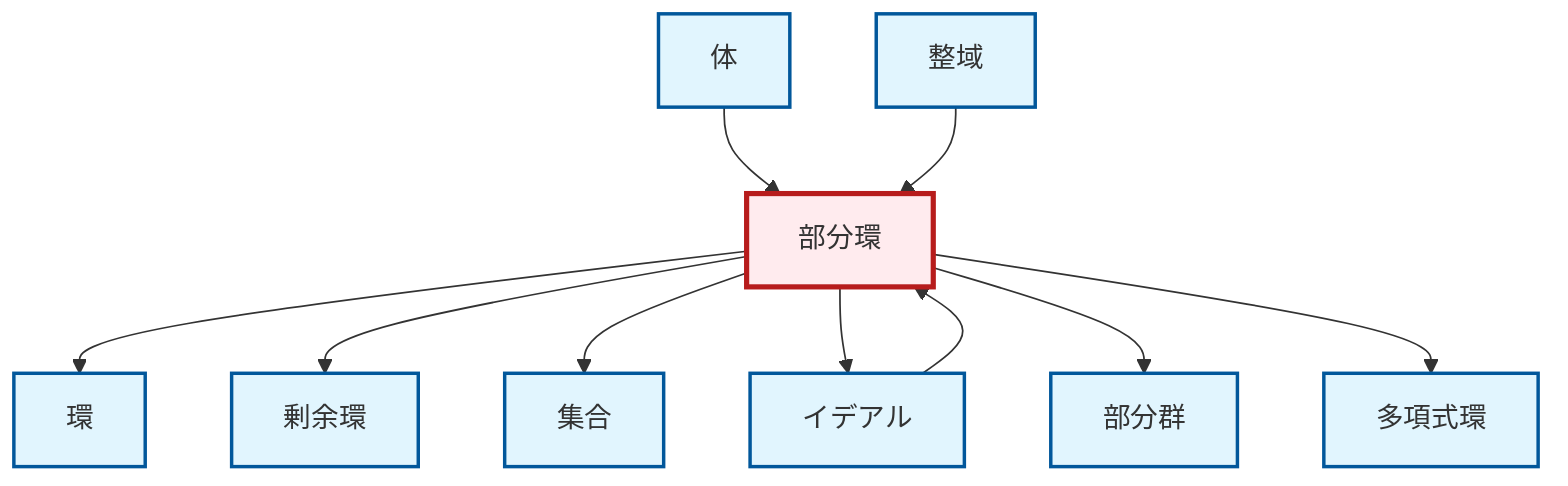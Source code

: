 graph TD
    classDef definition fill:#e1f5fe,stroke:#01579b,stroke-width:2px
    classDef theorem fill:#f3e5f5,stroke:#4a148c,stroke-width:2px
    classDef axiom fill:#fff3e0,stroke:#e65100,stroke-width:2px
    classDef example fill:#e8f5e9,stroke:#1b5e20,stroke-width:2px
    classDef current fill:#ffebee,stroke:#b71c1c,stroke-width:3px
    def-quotient-ring["剰余環"]:::definition
    def-integral-domain["整域"]:::definition
    def-set["集合"]:::definition
    def-ring["環"]:::definition
    def-ideal["イデアル"]:::definition
    def-subring["部分環"]:::definition
    def-polynomial-ring["多項式環"]:::definition
    def-field["体"]:::definition
    def-subgroup["部分群"]:::definition
    def-subring --> def-ring
    def-subring --> def-quotient-ring
    def-subring --> def-set
    def-subring --> def-ideal
    def-subring --> def-subgroup
    def-subring --> def-polynomial-ring
    def-field --> def-subring
    def-integral-domain --> def-subring
    def-ideal --> def-subring
    class def-subring current